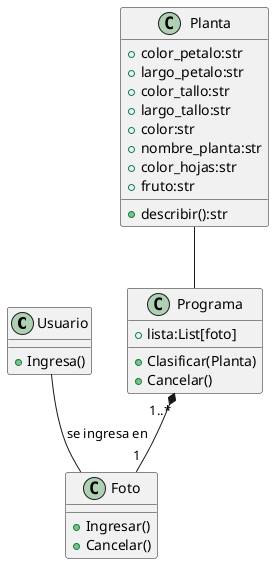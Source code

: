 @startuml
Class Usuario{
    +Ingresa()
}

Class Foto{
    +Ingresar()
    +Cancelar()
}

Class Programa{
    +lista:List[foto]
    +Clasificar(Planta)
    +Cancelar()
}

Class Planta{
    +color_petalo:str
    +largo_petalo:str
    +color_tallo:str
    +largo_tallo:str
    +color:str
    +nombre_planta:str
    +color_hojas:str
    +fruto:str
    +describir():str
}

Usuario -- Foto:se ingresa en
Planta -- Programa
Programa"1..*" *-- "1"Foto

@enduml

